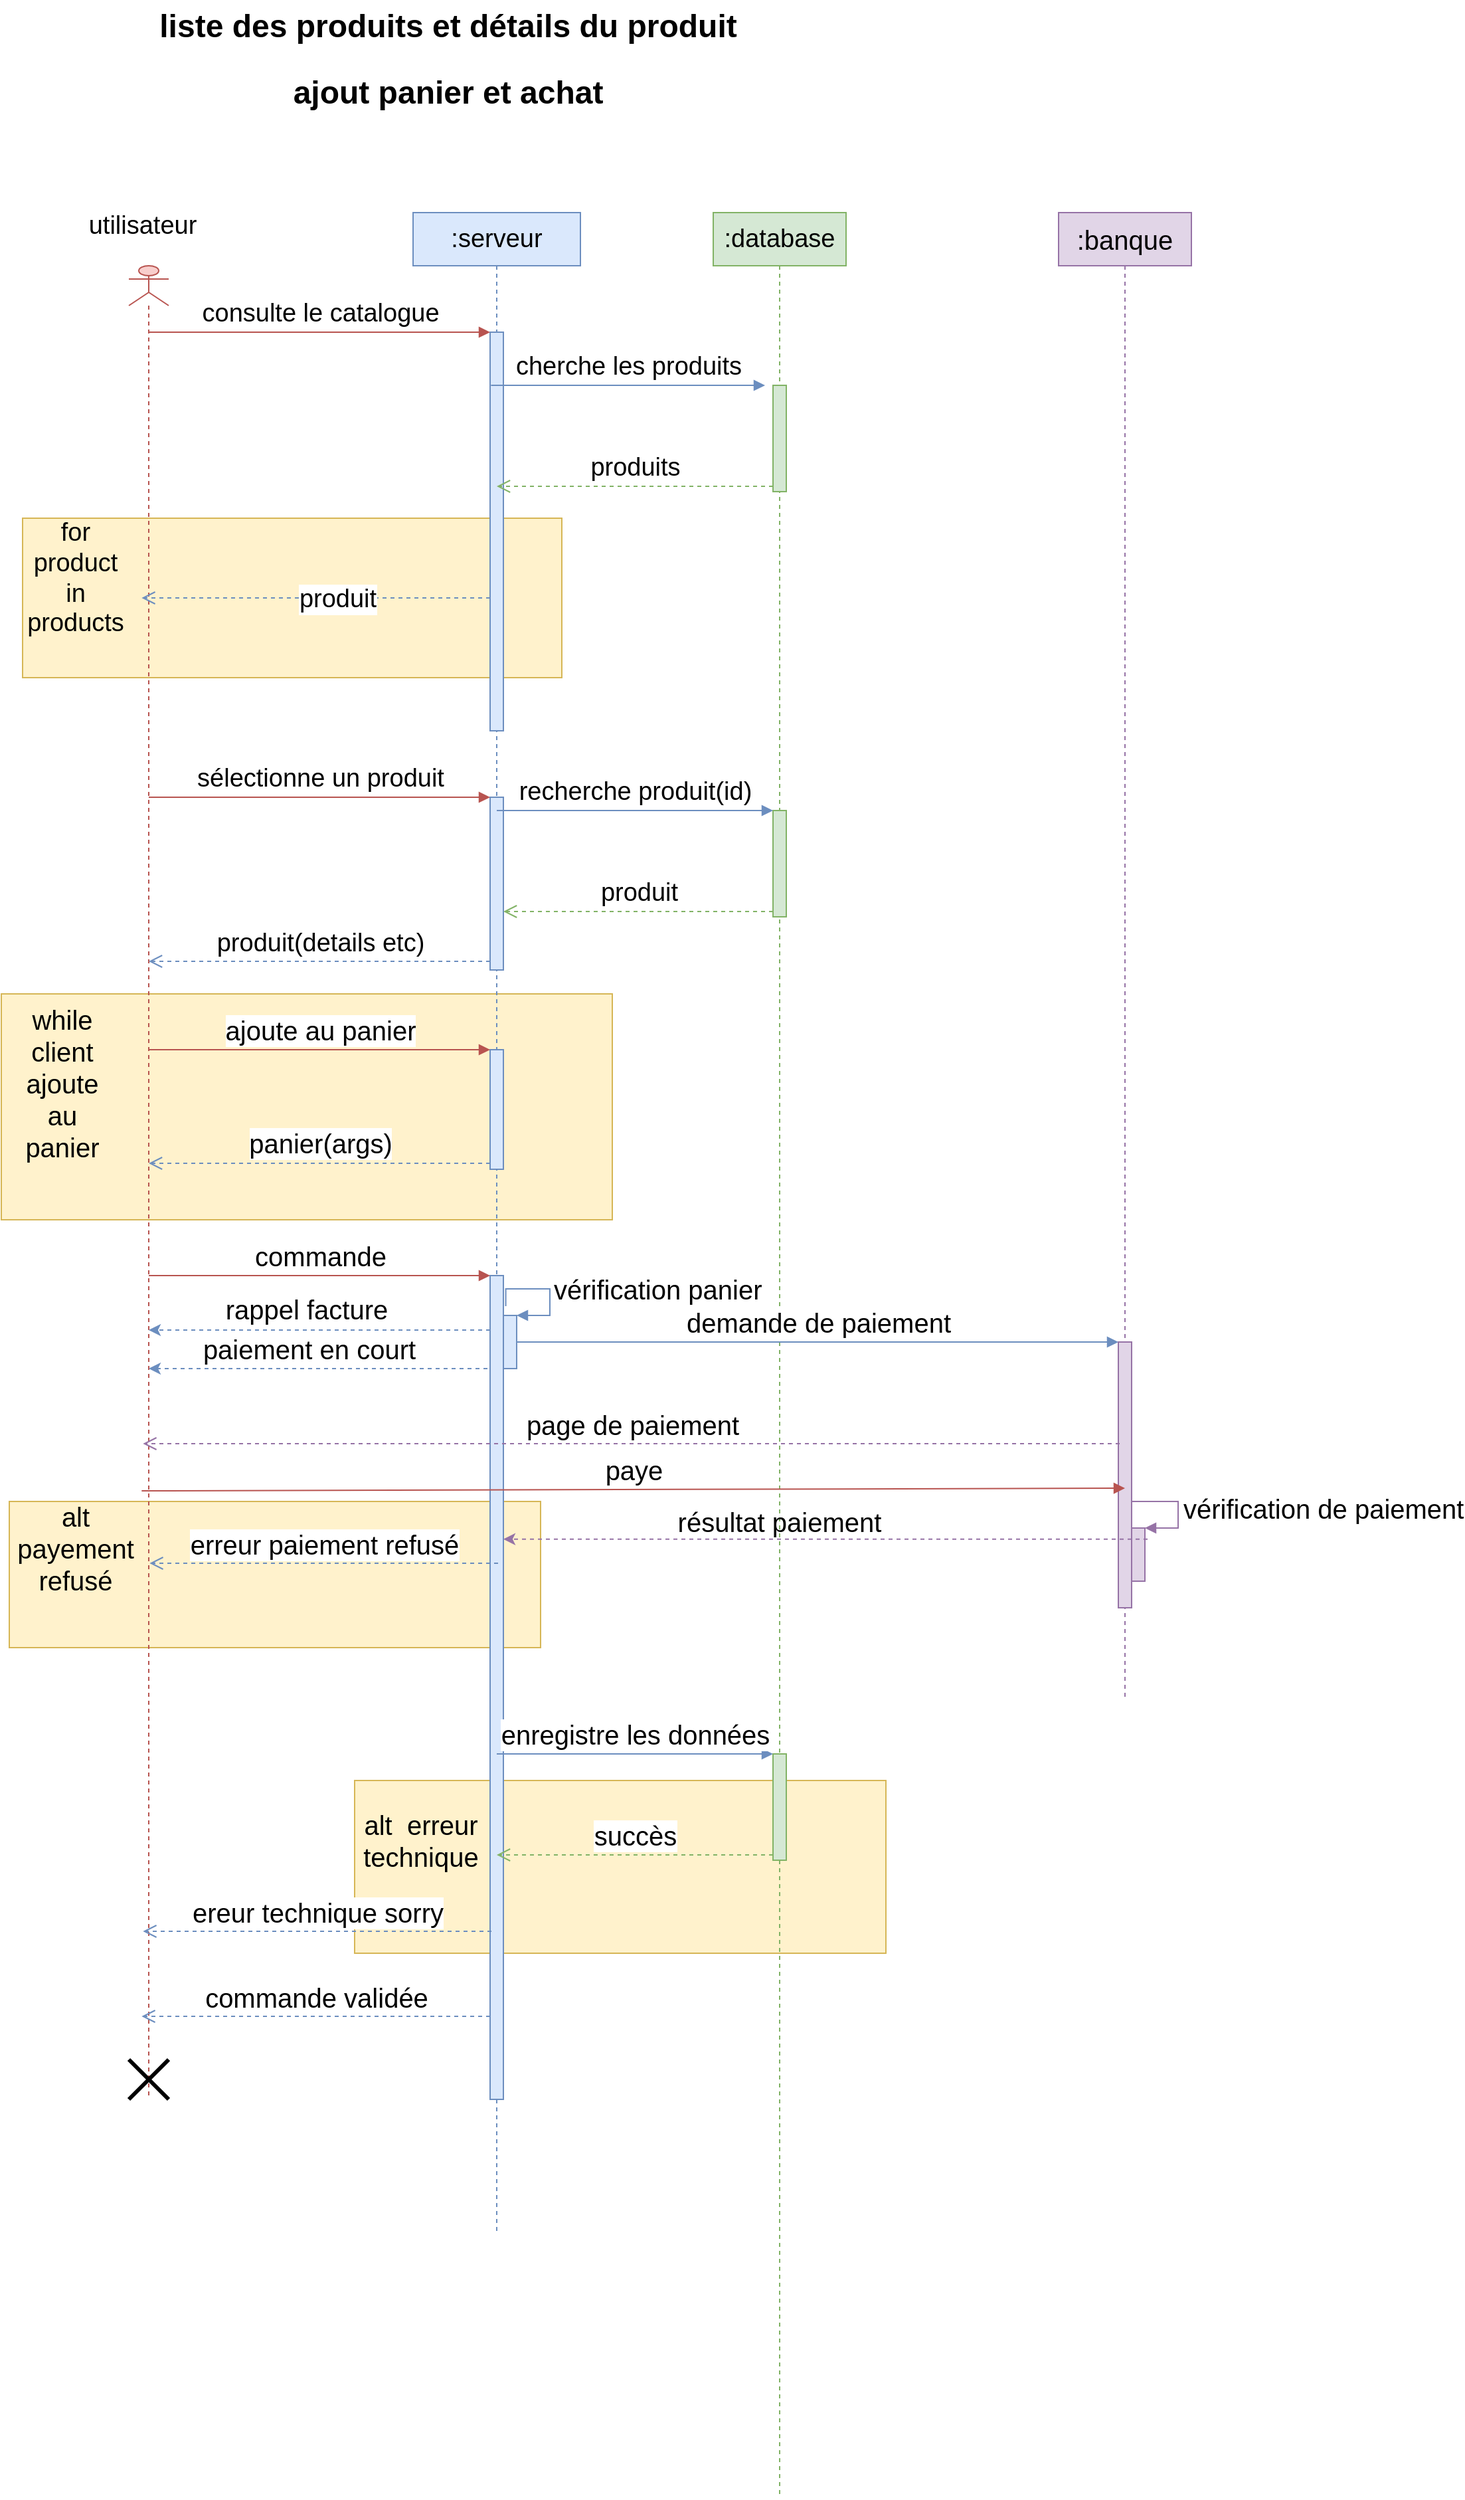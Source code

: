 <mxfile version="20.1.3"><diagram id="YrWmB2YHryMBS5m1E2Bt" name="Page-1"><mxGraphModel dx="1348" dy="1962" grid="1" gridSize="10" guides="1" tooltips="1" connect="1" arrows="1" fold="1" page="1" pageScale="1" pageWidth="827" pageHeight="1169" math="0" shadow="0"><root><mxCell id="0"/><mxCell id="1" parent="0"/><mxCell id="sYHXRflgENlN90YPVtzT-60" value="" style="rounded=0;whiteSpace=wrap;html=1;fontSize=20;fillColor=#fff2cc;strokeColor=#d6b656;" vertex="1" parent="1"><mxGeometry x="320" y="1220" width="400" height="130" as="geometry"/></mxCell><mxCell id="sYHXRflgENlN90YPVtzT-20" value="" style="rounded=0;whiteSpace=wrap;html=1;fontSize=20;fillColor=#fff2cc;strokeColor=#d6b656;" vertex="1" parent="1"><mxGeometry x="60" y="1010" width="400" height="110" as="geometry"/></mxCell><mxCell id="ynLQfYyZ3dPhs-CzNiMn-6" value="" style="rounded=0;whiteSpace=wrap;html=1;fontSize=19;fillColor=#fff2cc;strokeColor=#d6b656;" parent="1" vertex="1"><mxGeometry x="54" y="628" width="460" height="170" as="geometry"/></mxCell><mxCell id="e05co-IVuslYg8ShbKGb-1" value="&lt;font style=&quot;font-size: 19px;&quot;&gt;:serveur&lt;/font&gt;" style="shape=umlLifeline;perimeter=lifelinePerimeter;whiteSpace=wrap;html=1;container=1;collapsible=0;recursiveResize=0;outlineConnect=0;fillColor=#dae8fc;strokeColor=#6c8ebf;" parent="1" vertex="1"><mxGeometry x="364" y="40" width="126" height="1520" as="geometry"/></mxCell><mxCell id="e05co-IVuslYg8ShbKGb-18" value="" style="rounded=0;whiteSpace=wrap;html=1;fontSize=19;fillColor=#fff2cc;strokeColor=#d6b656;" parent="e05co-IVuslYg8ShbKGb-1" vertex="1"><mxGeometry x="-294" y="230" width="406" height="120" as="geometry"/></mxCell><mxCell id="e05co-IVuslYg8ShbKGb-8" value="" style="html=1;points=[];perimeter=orthogonalPerimeter;fontSize=19;fillColor=#dae8fc;strokeColor=#6c8ebf;" parent="e05co-IVuslYg8ShbKGb-1" vertex="1"><mxGeometry x="58" y="90" width="10" height="300" as="geometry"/></mxCell><mxCell id="e05co-IVuslYg8ShbKGb-21" value="" style="html=1;points=[];perimeter=orthogonalPerimeter;fontSize=19;fillColor=#dae8fc;strokeColor=#6c8ebf;" parent="e05co-IVuslYg8ShbKGb-1" vertex="1"><mxGeometry x="58" y="440" width="10" height="130" as="geometry"/></mxCell><mxCell id="ynLQfYyZ3dPhs-CzNiMn-8" value="" style="html=1;points=[];perimeter=orthogonalPerimeter;fontSize=20;fillColor=#dae8fc;strokeColor=#6c8ebf;" parent="e05co-IVuslYg8ShbKGb-1" vertex="1"><mxGeometry x="58" y="630" width="10" height="90" as="geometry"/></mxCell><mxCell id="sYHXRflgENlN90YPVtzT-3" value="" style="html=1;points=[];perimeter=orthogonalPerimeter;fontSize=20;fillColor=#dae8fc;strokeColor=#6c8ebf;" vertex="1" parent="e05co-IVuslYg8ShbKGb-1"><mxGeometry x="58" y="800" width="10" height="620" as="geometry"/></mxCell><mxCell id="sYHXRflgENlN90YPVtzT-8" value="" style="html=1;points=[];perimeter=orthogonalPerimeter;fontSize=20;fillColor=#dae8fc;strokeColor=#6c8ebf;" vertex="1" parent="e05co-IVuslYg8ShbKGb-1"><mxGeometry x="68" y="830" width="10" height="40" as="geometry"/></mxCell><mxCell id="sYHXRflgENlN90YPVtzT-9" value="vérification panier" style="edgeStyle=orthogonalEdgeStyle;html=1;align=left;spacingLeft=2;endArrow=block;rounded=0;entryX=1;entryY=0;fontSize=20;fillColor=#dae8fc;strokeColor=#6c8ebf;exitX=1.178;exitY=0.037;exitDx=0;exitDy=0;exitPerimeter=0;" edge="1" target="sYHXRflgENlN90YPVtzT-8" parent="e05co-IVuslYg8ShbKGb-1" source="sYHXRflgENlN90YPVtzT-3"><mxGeometry relative="1" as="geometry"><mxPoint x="73" y="810" as="sourcePoint"/><Array as="points"><mxPoint x="103" y="810"/><mxPoint x="103" y="830"/></Array></mxGeometry></mxCell><mxCell id="e05co-IVuslYg8ShbKGb-2" value="&lt;font style=&quot;font-size: 19px;&quot;&gt;:database&lt;/font&gt;" style="shape=umlLifeline;perimeter=lifelinePerimeter;whiteSpace=wrap;html=1;container=1;collapsible=0;recursiveResize=0;outlineConnect=0;fillColor=#d5e8d4;strokeColor=#82b366;" parent="1" vertex="1"><mxGeometry x="590" y="40" width="100" height="1720" as="geometry"/></mxCell><mxCell id="e05co-IVuslYg8ShbKGb-13" value="" style="html=1;points=[];perimeter=orthogonalPerimeter;fontSize=19;fillColor=#d5e8d4;strokeColor=#82b366;" parent="e05co-IVuslYg8ShbKGb-2" vertex="1"><mxGeometry x="45" y="130" width="10" height="80" as="geometry"/></mxCell><mxCell id="e05co-IVuslYg8ShbKGb-30" value="" style="html=1;points=[];perimeter=orthogonalPerimeter;fontSize=19;fillColor=#d5e8d4;strokeColor=#82b366;" parent="e05co-IVuslYg8ShbKGb-2" vertex="1"><mxGeometry x="45" y="450" width="10" height="80" as="geometry"/></mxCell><mxCell id="sYHXRflgENlN90YPVtzT-56" value="" style="html=1;points=[];perimeter=orthogonalPerimeter;fontSize=20;fillColor=#d5e8d4;strokeColor=#82b366;" vertex="1" parent="e05co-IVuslYg8ShbKGb-2"><mxGeometry x="45" y="1160" width="10" height="80" as="geometry"/></mxCell><mxCell id="e05co-IVuslYg8ShbKGb-3" value="" style="shape=umlLifeline;participant=umlActor;perimeter=lifelinePerimeter;whiteSpace=wrap;html=1;container=1;collapsible=0;recursiveResize=0;verticalAlign=top;spacingTop=36;outlineConnect=0;fillColor=#f8cecc;strokeColor=#b85450;size=30;" parent="1" vertex="1"><mxGeometry x="150" y="80" width="30" height="1380" as="geometry"/></mxCell><mxCell id="sYHXRflgENlN90YPVtzT-64" value="" style="shape=umlDestroy;whiteSpace=wrap;html=1;strokeWidth=3;fontSize=20;" vertex="1" parent="e05co-IVuslYg8ShbKGb-3"><mxGeometry y="1350" width="30" height="30" as="geometry"/></mxCell><mxCell id="e05co-IVuslYg8ShbKGb-4" value="liste des produits et détails du produit" style="text;strokeColor=none;fillColor=none;html=1;fontSize=24;fontStyle=1;verticalAlign=middle;align=center;" parent="1" vertex="1"><mxGeometry x="340" y="-120" width="100" height="40" as="geometry"/></mxCell><mxCell id="e05co-IVuslYg8ShbKGb-5" value="&lt;font style=&quot;font-size: 19px;&quot;&gt;utilisateur&lt;/font&gt;" style="text;html=1;align=center;verticalAlign=middle;resizable=0;points=[];autosize=1;strokeColor=none;fillColor=none;" parent="1" vertex="1"><mxGeometry x="110" y="30" width="100" height="40" as="geometry"/></mxCell><mxCell id="e05co-IVuslYg8ShbKGb-9" value="consulte le catalogue" style="html=1;verticalAlign=bottom;endArrow=block;entryX=0;entryY=0;rounded=0;fontSize=19;fillColor=#f8cecc;strokeColor=#b85450;" parent="1" source="e05co-IVuslYg8ShbKGb-3" target="e05co-IVuslYg8ShbKGb-8" edge="1"><mxGeometry relative="1" as="geometry"><mxPoint x="340" y="130" as="sourcePoint"/></mxGeometry></mxCell><mxCell id="e05co-IVuslYg8ShbKGb-10" value="produit" style="html=1;verticalAlign=bottom;endArrow=open;dashed=1;endSize=8;exitX=0;exitY=0.95;rounded=0;fontSize=19;fillColor=#dae8fc;strokeColor=#6c8ebf;" parent="1" edge="1"><mxGeometry x="-0.121" y="15" relative="1" as="geometry"><mxPoint x="159.667" y="330.0" as="targetPoint"/><mxPoint x="422" y="330.0" as="sourcePoint"/><mxPoint as="offset"/></mxGeometry></mxCell><mxCell id="e05co-IVuslYg8ShbKGb-14" value="cherche les produits" style="html=1;verticalAlign=bottom;endArrow=block;entryX=0;entryY=0;rounded=0;fontSize=19;fillColor=#dae8fc;strokeColor=#6c8ebf;" parent="1" edge="1"><mxGeometry relative="1" as="geometry"><mxPoint x="422.667" y="170.0" as="sourcePoint"/><mxPoint x="629" y="170.0" as="targetPoint"/></mxGeometry></mxCell><mxCell id="e05co-IVuslYg8ShbKGb-15" value="produits" style="html=1;verticalAlign=bottom;endArrow=open;dashed=1;endSize=8;exitX=0;exitY=0.95;rounded=0;fontSize=19;fillColor=#d5e8d4;strokeColor=#82b366;" parent="1" source="e05co-IVuslYg8ShbKGb-13" target="e05co-IVuslYg8ShbKGb-1" edge="1"><mxGeometry relative="1" as="geometry"><mxPoint x="550" y="246" as="targetPoint"/></mxGeometry></mxCell><mxCell id="e05co-IVuslYg8ShbKGb-19" value="for product in products" style="text;html=1;strokeColor=none;fillColor=none;align=center;verticalAlign=middle;whiteSpace=wrap;rounded=0;fontSize=19;" parent="1" vertex="1"><mxGeometry x="80" y="300" width="60" height="30" as="geometry"/></mxCell><mxCell id="e05co-IVuslYg8ShbKGb-22" value="sélectionne un produit" style="html=1;verticalAlign=bottom;endArrow=block;entryX=0;entryY=0;rounded=0;fontSize=19;fillColor=#f8cecc;strokeColor=#b85450;" parent="1" source="e05co-IVuslYg8ShbKGb-3" target="e05co-IVuslYg8ShbKGb-21" edge="1"><mxGeometry relative="1" as="geometry"><mxPoint x="352" y="480" as="sourcePoint"/></mxGeometry></mxCell><mxCell id="e05co-IVuslYg8ShbKGb-23" value="produit(details etc)" style="html=1;verticalAlign=bottom;endArrow=open;dashed=1;endSize=8;exitX=0;exitY=0.95;rounded=0;fontSize=19;fillColor=#dae8fc;strokeColor=#6c8ebf;" parent="1" source="e05co-IVuslYg8ShbKGb-21" target="e05co-IVuslYg8ShbKGb-3" edge="1"><mxGeometry relative="1" as="geometry"><mxPoint x="352" y="556" as="targetPoint"/></mxGeometry></mxCell><mxCell id="e05co-IVuslYg8ShbKGb-31" value="recherche produit(id)" style="html=1;verticalAlign=bottom;endArrow=block;entryX=0;entryY=0;rounded=0;fontSize=19;fillColor=#dae8fc;strokeColor=#6c8ebf;" parent="1" source="e05co-IVuslYg8ShbKGb-1" target="e05co-IVuslYg8ShbKGb-30" edge="1"><mxGeometry relative="1" as="geometry"><mxPoint x="550" y="490" as="sourcePoint"/></mxGeometry></mxCell><mxCell id="e05co-IVuslYg8ShbKGb-32" value="produit" style="html=1;verticalAlign=bottom;endArrow=open;dashed=1;endSize=8;exitX=0;exitY=0.95;rounded=0;fontSize=19;fillColor=#d5e8d4;strokeColor=#82b366;" parent="1" source="e05co-IVuslYg8ShbKGb-30" target="e05co-IVuslYg8ShbKGb-21" edge="1"><mxGeometry relative="1" as="geometry"><mxPoint x="550" y="566" as="targetPoint"/></mxGeometry></mxCell><mxCell id="ynLQfYyZ3dPhs-CzNiMn-7" value="while client ajoute au panier" style="text;html=1;strokeColor=none;fillColor=none;align=center;verticalAlign=middle;whiteSpace=wrap;rounded=0;fontSize=20;" parent="1" vertex="1"><mxGeometry x="70" y="680" width="60" height="30" as="geometry"/></mxCell><mxCell id="ynLQfYyZ3dPhs-CzNiMn-9" value="ajoute au panier" style="html=1;verticalAlign=bottom;endArrow=block;entryX=0;entryY=0;rounded=0;fontSize=20;fillColor=#f8cecc;strokeColor=#b85450;" parent="1" source="e05co-IVuslYg8ShbKGb-3" target="ynLQfYyZ3dPhs-CzNiMn-8" edge="1"><mxGeometry relative="1" as="geometry"><mxPoint x="364" y="670" as="sourcePoint"/></mxGeometry></mxCell><mxCell id="ynLQfYyZ3dPhs-CzNiMn-10" value="panier(args)" style="html=1;verticalAlign=bottom;endArrow=open;dashed=1;endSize=8;exitX=0;exitY=0.95;rounded=0;fontSize=20;fillColor=#dae8fc;strokeColor=#6c8ebf;" parent="1" source="ynLQfYyZ3dPhs-CzNiMn-8" target="e05co-IVuslYg8ShbKGb-3" edge="1"><mxGeometry relative="1" as="geometry"><mxPoint x="364" y="746" as="targetPoint"/></mxGeometry></mxCell><mxCell id="ynLQfYyZ3dPhs-CzNiMn-24" value="ajout panier et achat" style="text;strokeColor=none;fillColor=none;html=1;fontSize=24;fontStyle=1;verticalAlign=middle;align=center;" parent="1" vertex="1"><mxGeometry x="340" y="-70" width="100" height="40" as="geometry"/></mxCell><mxCell id="sYHXRflgENlN90YPVtzT-1" value="&lt;font style=&quot;font-size: 20px;&quot;&gt;:banque&lt;/font&gt;" style="shape=umlLifeline;perimeter=lifelinePerimeter;whiteSpace=wrap;html=1;container=1;collapsible=0;recursiveResize=0;outlineConnect=0;fillColor=#e1d5e7;strokeColor=#9673a6;" vertex="1" parent="1"><mxGeometry x="850" y="40" width="100" height="1120" as="geometry"/></mxCell><mxCell id="sYHXRflgENlN90YPVtzT-10" value="" style="html=1;points=[];perimeter=orthogonalPerimeter;fontSize=20;fillColor=#e1d5e7;strokeColor=#9673a6;" vertex="1" parent="sYHXRflgENlN90YPVtzT-1"><mxGeometry x="45" y="850" width="10" height="200" as="geometry"/></mxCell><mxCell id="sYHXRflgENlN90YPVtzT-17" value="" style="html=1;points=[];perimeter=orthogonalPerimeter;fontSize=20;fillColor=#e1d5e7;strokeColor=#9673a6;" vertex="1" parent="sYHXRflgENlN90YPVtzT-1"><mxGeometry x="55" y="990" width="10" height="40" as="geometry"/></mxCell><mxCell id="sYHXRflgENlN90YPVtzT-18" value="vérification de paiement" style="edgeStyle=orthogonalEdgeStyle;html=1;align=left;spacingLeft=2;endArrow=block;rounded=0;entryX=1;entryY=0;fontSize=20;fillColor=#e1d5e7;strokeColor=#9673a6;" edge="1" target="sYHXRflgENlN90YPVtzT-17" parent="sYHXRflgENlN90YPVtzT-1" source="sYHXRflgENlN90YPVtzT-10"><mxGeometry relative="1" as="geometry"><mxPoint x="60" y="970" as="sourcePoint"/><Array as="points"><mxPoint x="90" y="970"/><mxPoint x="90" y="990"/></Array></mxGeometry></mxCell><mxCell id="sYHXRflgENlN90YPVtzT-4" value="commande" style="html=1;verticalAlign=bottom;endArrow=block;entryX=0;entryY=0;rounded=0;fontSize=20;fillColor=#f8cecc;strokeColor=#b85450;" edge="1" target="sYHXRflgENlN90YPVtzT-3" parent="1" source="e05co-IVuslYg8ShbKGb-3"><mxGeometry relative="1" as="geometry"><mxPoint x="352" y="840" as="sourcePoint"/></mxGeometry></mxCell><mxCell id="sYHXRflgENlN90YPVtzT-5" value="commande validée" style="html=1;verticalAlign=bottom;endArrow=open;dashed=1;endSize=8;exitX=0;exitY=0.95;rounded=0;fontSize=20;fillColor=#dae8fc;strokeColor=#6c8ebf;" edge="1" parent="1"><mxGeometry relative="1" as="geometry"><mxPoint x="159.667" y="1397.5" as="targetPoint"/><mxPoint x="422" y="1397.5" as="sourcePoint"/></mxGeometry></mxCell><mxCell id="sYHXRflgENlN90YPVtzT-11" value="demande de paiement" style="html=1;verticalAlign=bottom;endArrow=block;entryX=0;entryY=0;rounded=0;fontSize=20;fillColor=#dae8fc;strokeColor=#6c8ebf;" edge="1" target="sYHXRflgENlN90YPVtzT-10" parent="1" source="sYHXRflgENlN90YPVtzT-8"><mxGeometry relative="1" as="geometry"><mxPoint x="450" y="890" as="sourcePoint"/></mxGeometry></mxCell><mxCell id="sYHXRflgENlN90YPVtzT-15" value="page de paiement" style="html=1;verticalAlign=bottom;endArrow=open;dashed=1;endSize=8;exitX=0;exitY=0.95;rounded=0;fontSize=20;fillColor=#e1d5e7;strokeColor=#9673a6;" edge="1" parent="1"><mxGeometry relative="1" as="geometry"><mxPoint x="160.667" y="966.5" as="targetPoint"/><mxPoint x="896" y="966.5" as="sourcePoint"/></mxGeometry></mxCell><mxCell id="sYHXRflgENlN90YPVtzT-16" value="paye" style="html=1;verticalAlign=bottom;endArrow=block;rounded=0;fontSize=20;fillColor=#f8cecc;strokeColor=#b85450;" edge="1" parent="1"><mxGeometry relative="1" as="geometry"><mxPoint x="159.667" y="1002" as="sourcePoint"/><mxPoint x="900" y="1000" as="targetPoint"/></mxGeometry></mxCell><mxCell id="sYHXRflgENlN90YPVtzT-19" value="" style="endArrow=classic;html=1;rounded=0;fontSize=20;exitX=1.2;exitY=0.208;exitDx=0;exitDy=0;exitPerimeter=0;fillColor=#e1d5e7;strokeColor=#9673a6;dashed=1;" edge="1" parent="1" source="sYHXRflgENlN90YPVtzT-17" target="sYHXRflgENlN90YPVtzT-3"><mxGeometry width="50" height="50" relative="1" as="geometry"><mxPoint x="710" y="910" as="sourcePoint"/><mxPoint x="760" y="860" as="targetPoint"/></mxGeometry></mxCell><mxCell id="sYHXRflgENlN90YPVtzT-21" value="alt payement refusé" style="text;html=1;strokeColor=none;fillColor=none;align=center;verticalAlign=middle;whiteSpace=wrap;rounded=0;fontSize=20;" vertex="1" parent="1"><mxGeometry x="80" y="1030" width="60" height="30" as="geometry"/></mxCell><mxCell id="sYHXRflgENlN90YPVtzT-43" value="" style="endArrow=classic;html=1;rounded=0;dashed=1;fontSize=20;fillColor=#dae8fc;strokeColor=#6c8ebf;" edge="1" parent="1" target="e05co-IVuslYg8ShbKGb-3"><mxGeometry width="50" height="50" relative="1" as="geometry"><mxPoint x="422" y="881" as="sourcePoint"/><mxPoint x="270.004" y="867.637" as="targetPoint"/></mxGeometry></mxCell><mxCell id="sYHXRflgENlN90YPVtzT-46" value="rappel facture" style="text;html=1;strokeColor=none;fillColor=none;align=center;verticalAlign=middle;whiteSpace=wrap;rounded=0;fontSize=20;" vertex="1" parent="1"><mxGeometry x="186" y="850" width="196" height="30" as="geometry"/></mxCell><mxCell id="sYHXRflgENlN90YPVtzT-47" value="" style="endArrow=classic;html=1;rounded=0;dashed=1;fontSize=20;fillColor=#dae8fc;strokeColor=#6c8ebf;" edge="1" parent="1" target="e05co-IVuslYg8ShbKGb-3"><mxGeometry width="50" height="50" relative="1" as="geometry"><mxPoint x="420" y="910" as="sourcePoint"/><mxPoint x="167" y="908" as="targetPoint"/></mxGeometry></mxCell><mxCell id="sYHXRflgENlN90YPVtzT-48" value="paiement en court" style="text;html=1;strokeColor=none;fillColor=none;align=center;verticalAlign=middle;whiteSpace=wrap;rounded=0;fontSize=20;" vertex="1" parent="1"><mxGeometry x="158" y="880" width="256" height="30" as="geometry"/></mxCell><mxCell id="sYHXRflgENlN90YPVtzT-53" value="résultat paiement" style="text;html=1;strokeColor=none;fillColor=none;align=center;verticalAlign=middle;whiteSpace=wrap;rounded=0;fontSize=20;" vertex="1" parent="1"><mxGeometry x="530" y="1010" width="220" height="30" as="geometry"/></mxCell><mxCell id="sYHXRflgENlN90YPVtzT-55" value="erreur paiement refusé" style="html=1;verticalAlign=bottom;endArrow=open;dashed=1;endSize=8;exitX=0;exitY=0.95;rounded=0;fontSize=20;fillColor=#dae8fc;strokeColor=#6c8ebf;" edge="1" parent="1"><mxGeometry relative="1" as="geometry"><mxPoint x="165.667" y="1056.5" as="targetPoint"/><mxPoint x="428" y="1056.5" as="sourcePoint"/></mxGeometry></mxCell><mxCell id="sYHXRflgENlN90YPVtzT-57" value="enregistre les données" style="html=1;verticalAlign=bottom;endArrow=block;entryX=0;entryY=0;rounded=0;fontSize=20;fillColor=#dae8fc;strokeColor=#6c8ebf;" edge="1" target="sYHXRflgENlN90YPVtzT-56" parent="1" source="e05co-IVuslYg8ShbKGb-1"><mxGeometry relative="1" as="geometry"><mxPoint x="565" y="1200" as="sourcePoint"/></mxGeometry></mxCell><mxCell id="sYHXRflgENlN90YPVtzT-58" value="succès" style="html=1;verticalAlign=bottom;endArrow=open;dashed=1;endSize=8;exitX=0;exitY=0.95;rounded=0;fontSize=20;fillColor=#d5e8d4;strokeColor=#82b366;" edge="1" source="sYHXRflgENlN90YPVtzT-56" parent="1" target="e05co-IVuslYg8ShbKGb-1"><mxGeometry relative="1" as="geometry"><mxPoint x="565" y="1276" as="targetPoint"/></mxGeometry></mxCell><mxCell id="sYHXRflgENlN90YPVtzT-61" value="alt&amp;nbsp; erreur technique" style="text;html=1;strokeColor=none;fillColor=none;align=center;verticalAlign=middle;whiteSpace=wrap;rounded=0;fontSize=20;" vertex="1" parent="1"><mxGeometry x="340" y="1230" width="60" height="70" as="geometry"/></mxCell><mxCell id="sYHXRflgENlN90YPVtzT-63" value="ereur technique sorry" style="html=1;verticalAlign=bottom;endArrow=open;dashed=1;endSize=8;exitX=0;exitY=0.95;rounded=0;fontSize=20;fillColor=#dae8fc;strokeColor=#6c8ebf;" edge="1" parent="1"><mxGeometry relative="1" as="geometry"><mxPoint x="160.667" y="1333.5" as="targetPoint"/><mxPoint x="423" y="1333.5" as="sourcePoint"/></mxGeometry></mxCell></root></mxGraphModel></diagram></mxfile>
